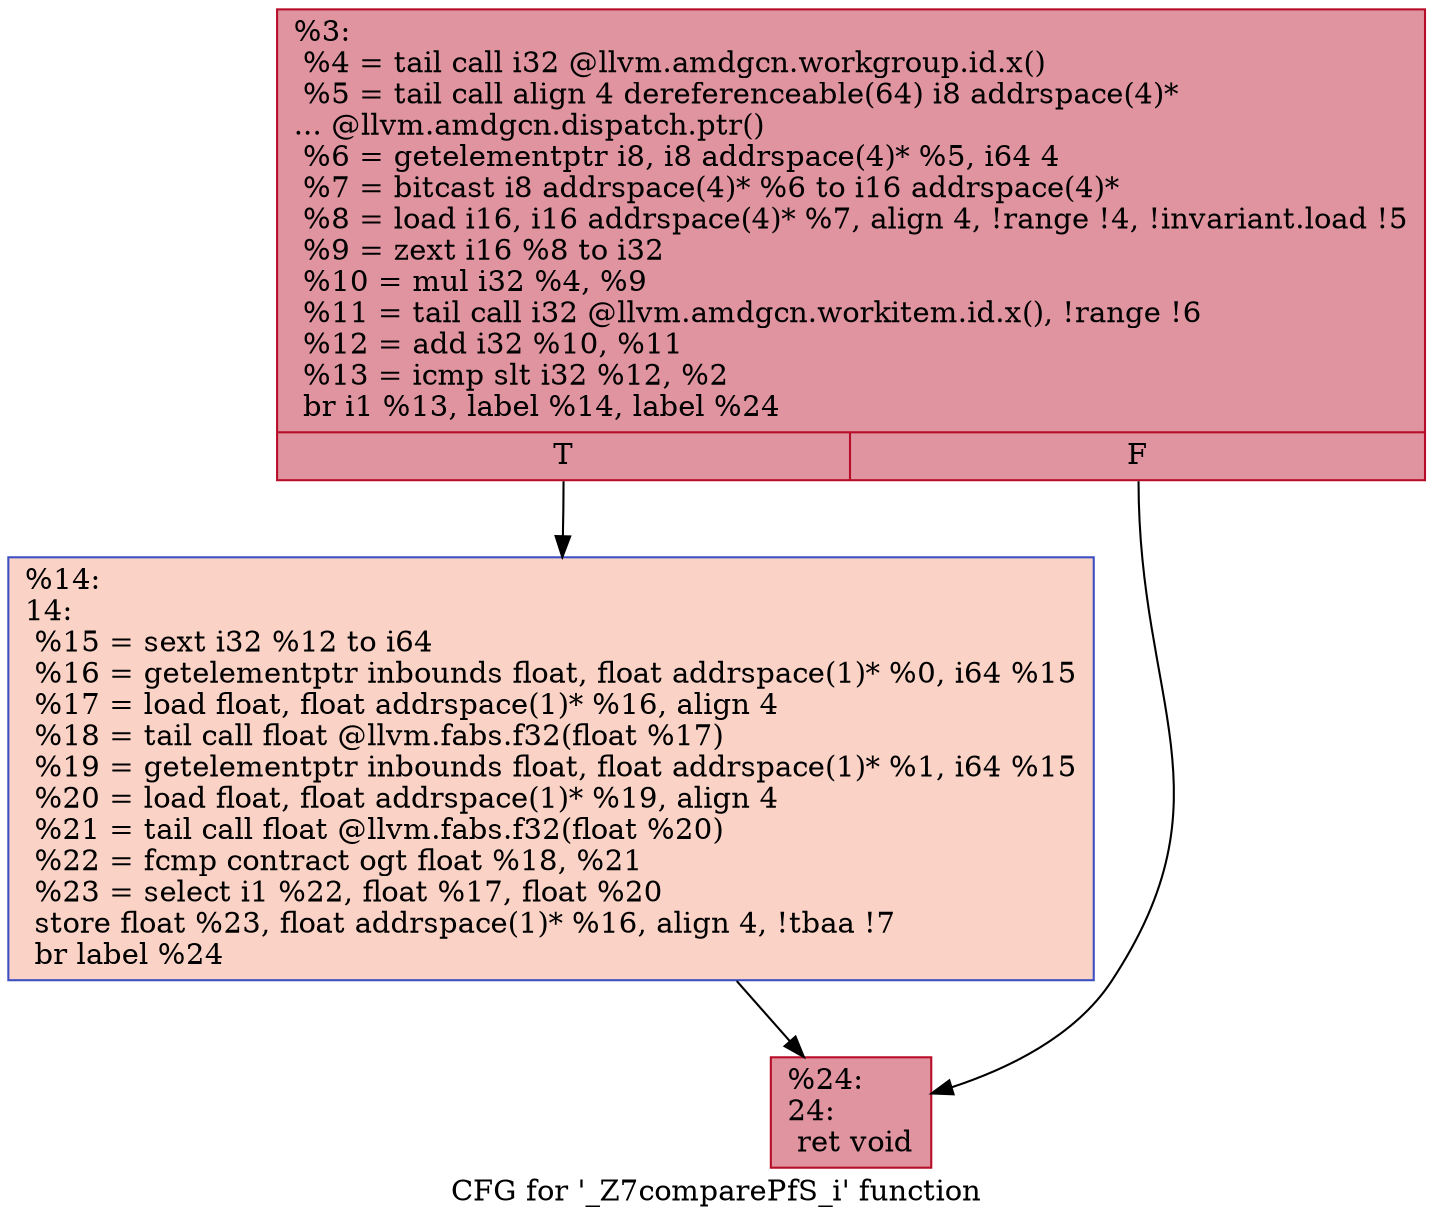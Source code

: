 digraph "CFG for '_Z7comparePfS_i' function" {
	label="CFG for '_Z7comparePfS_i' function";

	Node0x46ba6b0 [shape=record,color="#b70d28ff", style=filled, fillcolor="#b70d2870",label="{%3:\l  %4 = tail call i32 @llvm.amdgcn.workgroup.id.x()\l  %5 = tail call align 4 dereferenceable(64) i8 addrspace(4)*\l... @llvm.amdgcn.dispatch.ptr()\l  %6 = getelementptr i8, i8 addrspace(4)* %5, i64 4\l  %7 = bitcast i8 addrspace(4)* %6 to i16 addrspace(4)*\l  %8 = load i16, i16 addrspace(4)* %7, align 4, !range !4, !invariant.load !5\l  %9 = zext i16 %8 to i32\l  %10 = mul i32 %4, %9\l  %11 = tail call i32 @llvm.amdgcn.workitem.id.x(), !range !6\l  %12 = add i32 %10, %11\l  %13 = icmp slt i32 %12, %2\l  br i1 %13, label %14, label %24\l|{<s0>T|<s1>F}}"];
	Node0x46ba6b0:s0 -> Node0x46bc5c0;
	Node0x46ba6b0:s1 -> Node0x46bc650;
	Node0x46bc5c0 [shape=record,color="#3d50c3ff", style=filled, fillcolor="#f59c7d70",label="{%14:\l14:                                               \l  %15 = sext i32 %12 to i64\l  %16 = getelementptr inbounds float, float addrspace(1)* %0, i64 %15\l  %17 = load float, float addrspace(1)* %16, align 4\l  %18 = tail call float @llvm.fabs.f32(float %17)\l  %19 = getelementptr inbounds float, float addrspace(1)* %1, i64 %15\l  %20 = load float, float addrspace(1)* %19, align 4\l  %21 = tail call float @llvm.fabs.f32(float %20)\l  %22 = fcmp contract ogt float %18, %21\l  %23 = select i1 %22, float %17, float %20\l  store float %23, float addrspace(1)* %16, align 4, !tbaa !7\l  br label %24\l}"];
	Node0x46bc5c0 -> Node0x46bc650;
	Node0x46bc650 [shape=record,color="#b70d28ff", style=filled, fillcolor="#b70d2870",label="{%24:\l24:                                               \l  ret void\l}"];
}

